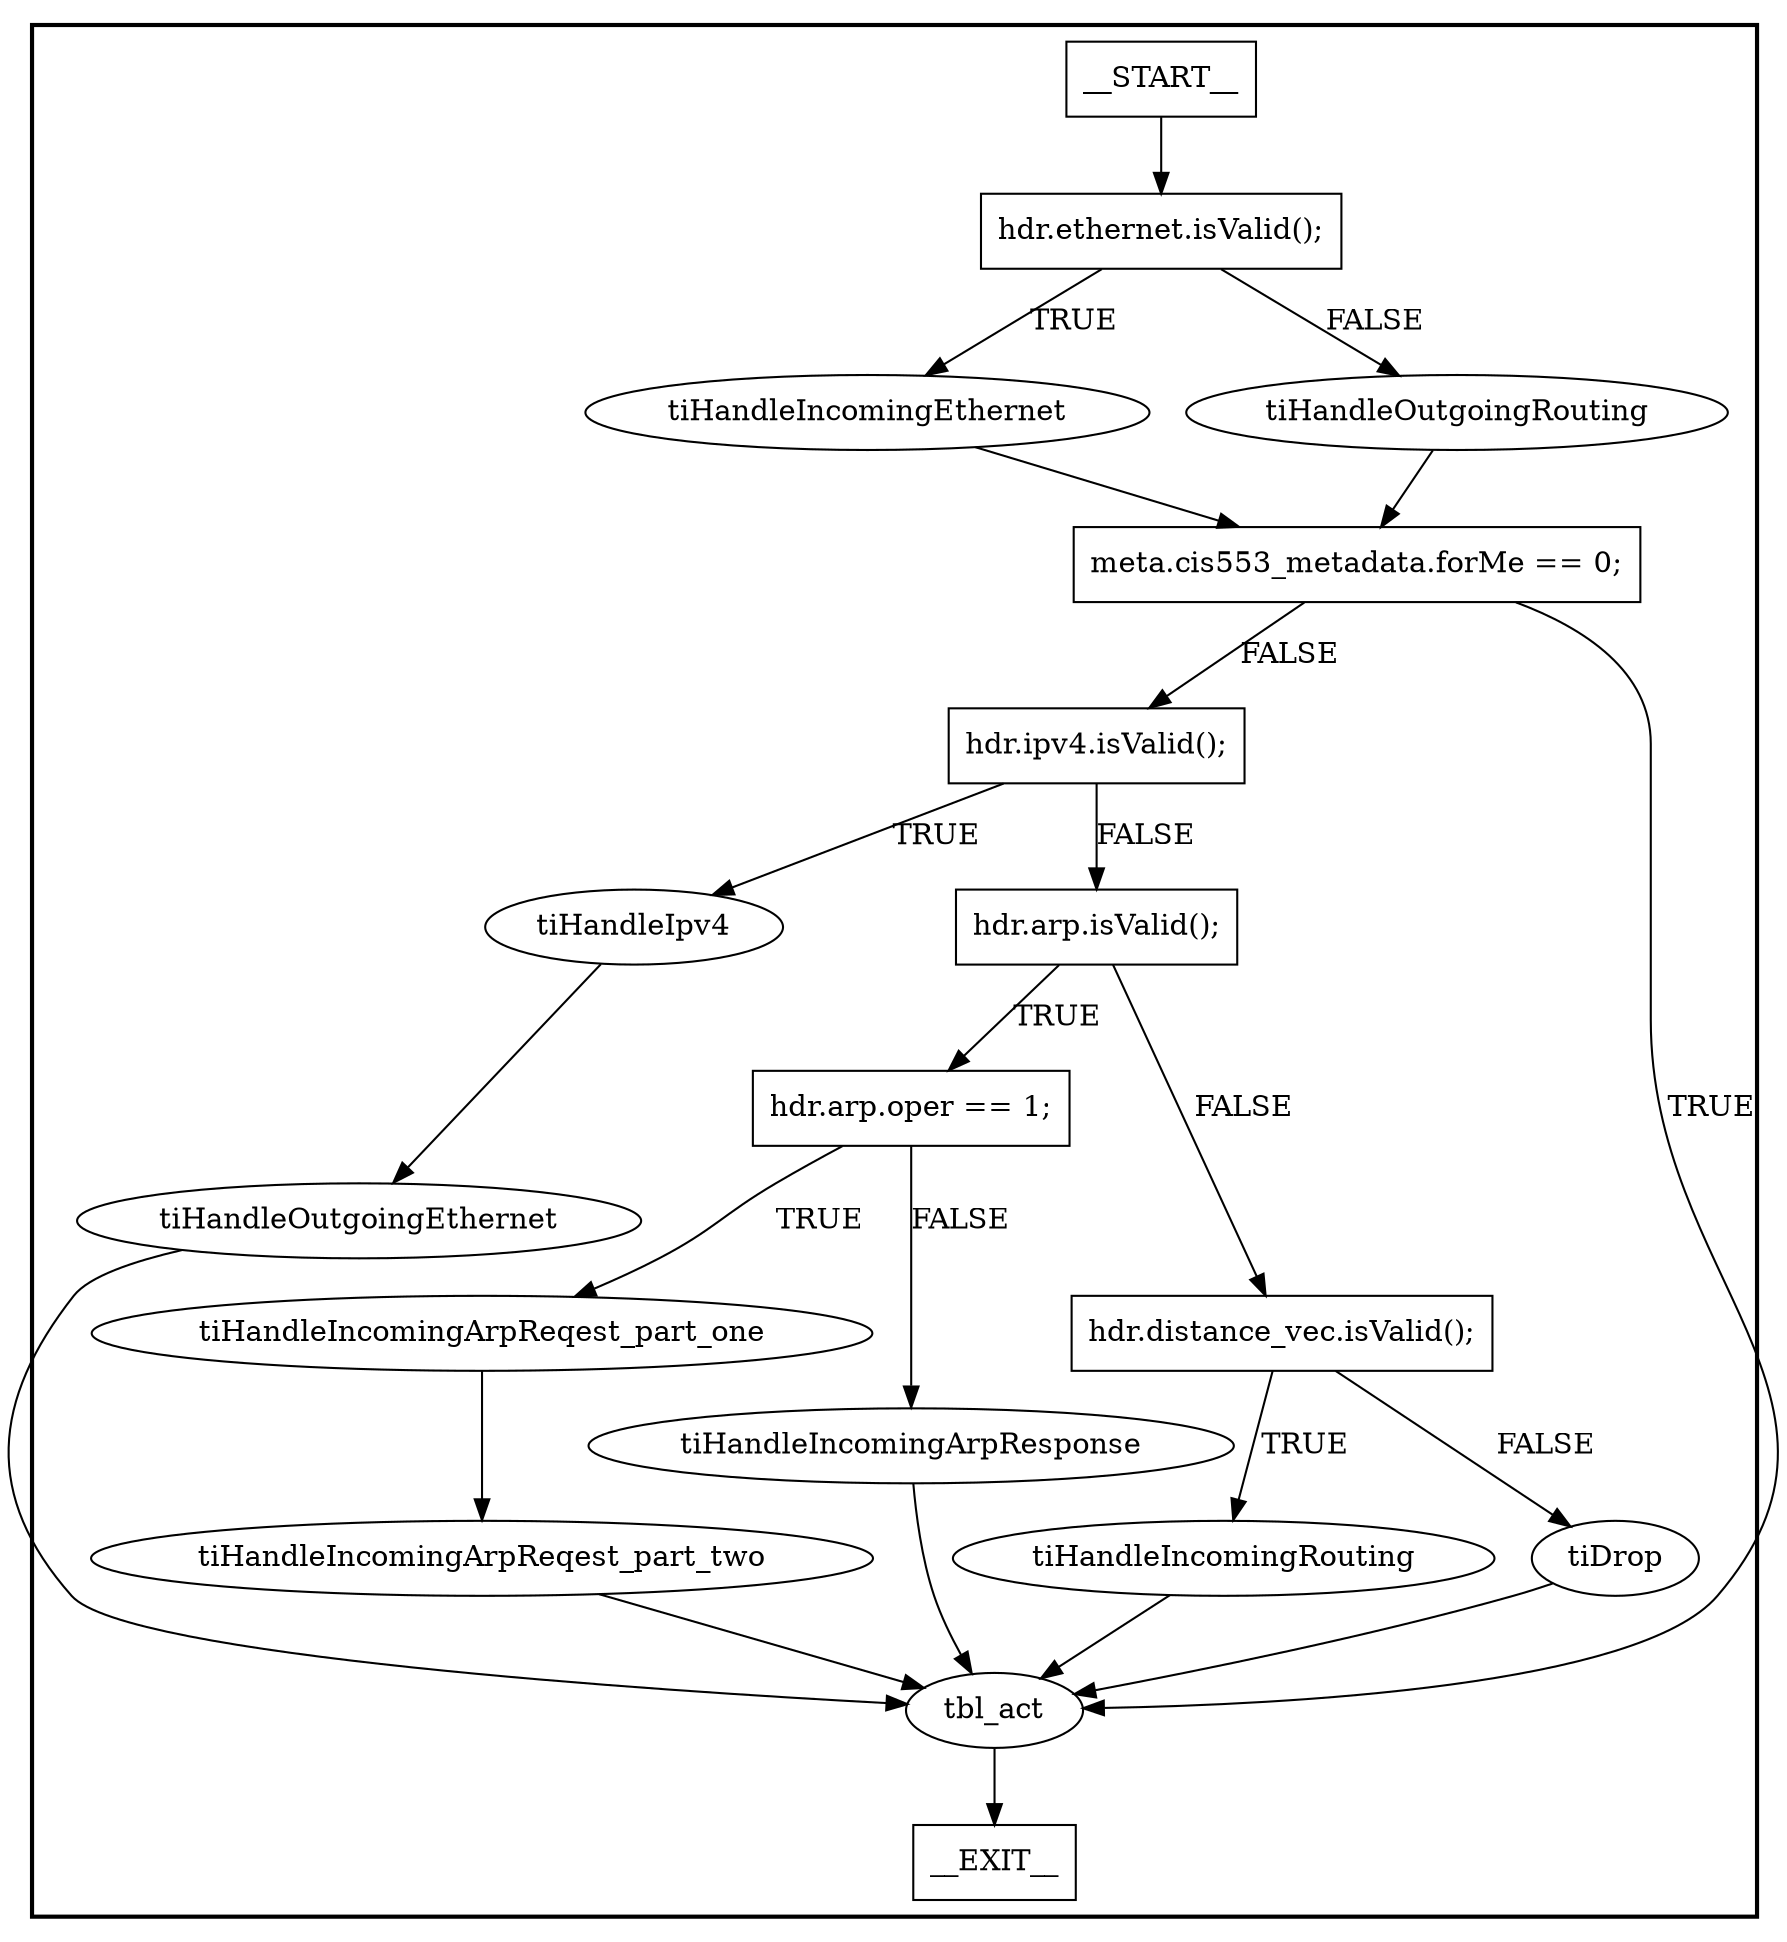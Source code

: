 digraph ingress {
subgraph cluster {
graph [
label="", labeljust=r, style=bold];
0[label=__START__, margin="", shape=rectangle, style=solid];
1[label=__EXIT__, margin="", shape=rectangle, style=solid];
2[label="hdr.ethernet.isValid();", margin="", shape=rectangle, style=solid];
3[label=tiHandleIncomingEthernet, margin="", shape=ellipse, style=solid];
4[label=tiHandleOutgoingRouting, margin="", shape=ellipse, style=solid];
5[label="meta.cis553_metadata.forMe == 0;", margin="", shape=rectangle, style=solid];
6[label="hdr.ipv4.isValid();", margin="", shape=rectangle, style=solid];
7[label=tiHandleIpv4, margin="", shape=ellipse, style=solid];
8[label=tiHandleOutgoingEthernet, margin="", shape=ellipse, style=solid];
9[label="hdr.arp.isValid();", margin="", shape=rectangle, style=solid];
10[label="hdr.arp.oper == 1;", margin="", shape=rectangle, style=solid];
11[label=tiHandleIncomingArpReqest_part_one, margin="", shape=ellipse, style=solid];
12[label=tiHandleIncomingArpReqest_part_two, margin="", shape=ellipse, style=solid];
13[label=tiHandleIncomingArpResponse, margin="", shape=ellipse, style=solid];
14[label="hdr.distance_vec.isValid();", margin="", shape=rectangle, style=solid];
15[label=tiHandleIncomingRouting, margin="", shape=ellipse, style=solid];
16[label=tiDrop, margin="", shape=ellipse, style=solid];
17[label=tbl_act, margin="", shape=ellipse, style=solid];
0 -> 2[label=""];
2 -> 3[label=TRUE];
2 -> 4[label=FALSE];
3 -> 5[label=""];
4 -> 5[label=""];
5 -> 6[label=FALSE];
5 -> 17[label=TRUE];
6 -> 7[label=TRUE];
6 -> 9[label=FALSE];
7 -> 8[label=""];
8 -> 17[label=""];
9 -> 10[label=TRUE];
9 -> 14[label=FALSE];
10 -> 11[label=TRUE];
10 -> 13[label=FALSE];
11 -> 12[label=""];
12 -> 17[label=""];
13 -> 17[label=""];
14 -> 15[label=TRUE];
14 -> 16[label=FALSE];
15 -> 17[label=""];
16 -> 17[label=""];
17 -> 1[label=""];
}
}
